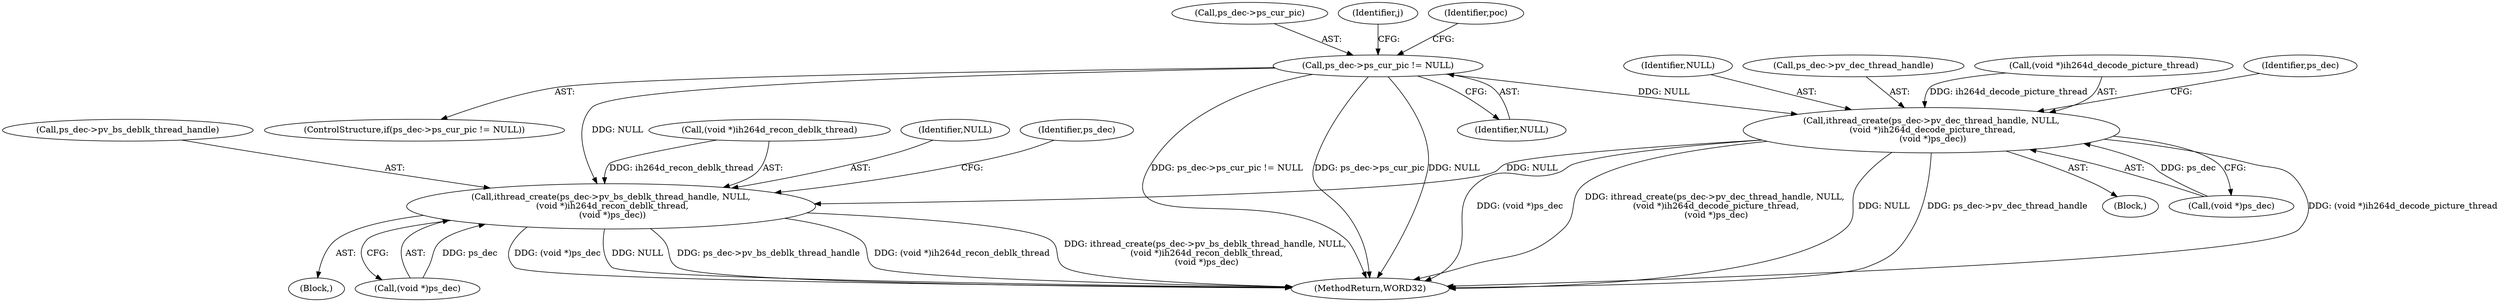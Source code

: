 digraph "0_Android_4a524d3a8ae9aa20c36430008e6bd429443f8f1d_1@pointer" {
"1000276" [label="(Call,ps_dec->ps_cur_pic != NULL)"];
"1000404" [label="(Call,ithread_create(ps_dec->pv_dec_thread_handle, NULL,\n (void *)ih264d_decode_picture_thread,\n (void *)ps_dec))"];
"1000448" [label="(Call,ithread_create(ps_dec->pv_bs_deblk_thread_handle, NULL,\n (void *)ih264d_recon_deblk_thread,\n (void *)ps_dec))"];
"1000409" [label="(Call,(void *)ih264d_decode_picture_thread)"];
"1000276" [label="(Call,ps_dec->ps_cur_pic != NULL)"];
"1000442" [label="(Block,)"];
"1000277" [label="(Call,ps_dec->ps_cur_pic)"];
"1000403" [label="(Block,)"];
"1000461" [label="(Identifier,ps_dec)"];
"1000412" [label="(Call,(void *)ps_dec)"];
"1000456" [label="(Call,(void *)ps_dec)"];
"1000408" [label="(Identifier,NULL)"];
"1000453" [label="(Call,(void *)ih264d_recon_deblk_thread)"];
"1000452" [label="(Identifier,NULL)"];
"1000405" [label="(Call,ps_dec->pv_dec_thread_handle)"];
"1000449" [label="(Call,ps_dec->pv_bs_deblk_thread_handle)"];
"1000280" [label="(Identifier,NULL)"];
"1001278" [label="(MethodReturn,WORD32)"];
"1000275" [label="(ControlStructure,if(ps_dec->ps_cur_pic != NULL))"];
"1000291" [label="(Identifier,j)"];
"1000282" [label="(Identifier,poc)"];
"1000448" [label="(Call,ithread_create(ps_dec->pv_bs_deblk_thread_handle, NULL,\n (void *)ih264d_recon_deblk_thread,\n (void *)ps_dec))"];
"1000417" [label="(Identifier,ps_dec)"];
"1000404" [label="(Call,ithread_create(ps_dec->pv_dec_thread_handle, NULL,\n (void *)ih264d_decode_picture_thread,\n (void *)ps_dec))"];
"1000276" -> "1000275"  [label="AST: "];
"1000276" -> "1000280"  [label="CFG: "];
"1000277" -> "1000276"  [label="AST: "];
"1000280" -> "1000276"  [label="AST: "];
"1000282" -> "1000276"  [label="CFG: "];
"1000291" -> "1000276"  [label="CFG: "];
"1000276" -> "1001278"  [label="DDG: NULL"];
"1000276" -> "1001278"  [label="DDG: ps_dec->ps_cur_pic != NULL"];
"1000276" -> "1001278"  [label="DDG: ps_dec->ps_cur_pic"];
"1000276" -> "1000404"  [label="DDG: NULL"];
"1000276" -> "1000448"  [label="DDG: NULL"];
"1000404" -> "1000403"  [label="AST: "];
"1000404" -> "1000412"  [label="CFG: "];
"1000405" -> "1000404"  [label="AST: "];
"1000408" -> "1000404"  [label="AST: "];
"1000409" -> "1000404"  [label="AST: "];
"1000412" -> "1000404"  [label="AST: "];
"1000417" -> "1000404"  [label="CFG: "];
"1000404" -> "1001278"  [label="DDG: ps_dec->pv_dec_thread_handle"];
"1000404" -> "1001278"  [label="DDG: (void *)ih264d_decode_picture_thread"];
"1000404" -> "1001278"  [label="DDG: (void *)ps_dec"];
"1000404" -> "1001278"  [label="DDG: ithread_create(ps_dec->pv_dec_thread_handle, NULL,\n (void *)ih264d_decode_picture_thread,\n (void *)ps_dec)"];
"1000404" -> "1001278"  [label="DDG: NULL"];
"1000409" -> "1000404"  [label="DDG: ih264d_decode_picture_thread"];
"1000412" -> "1000404"  [label="DDG: ps_dec"];
"1000404" -> "1000448"  [label="DDG: NULL"];
"1000448" -> "1000442"  [label="AST: "];
"1000448" -> "1000456"  [label="CFG: "];
"1000449" -> "1000448"  [label="AST: "];
"1000452" -> "1000448"  [label="AST: "];
"1000453" -> "1000448"  [label="AST: "];
"1000456" -> "1000448"  [label="AST: "];
"1000461" -> "1000448"  [label="CFG: "];
"1000448" -> "1001278"  [label="DDG: NULL"];
"1000448" -> "1001278"  [label="DDG: ps_dec->pv_bs_deblk_thread_handle"];
"1000448" -> "1001278"  [label="DDG: (void *)ih264d_recon_deblk_thread"];
"1000448" -> "1001278"  [label="DDG: ithread_create(ps_dec->pv_bs_deblk_thread_handle, NULL,\n (void *)ih264d_recon_deblk_thread,\n (void *)ps_dec)"];
"1000448" -> "1001278"  [label="DDG: (void *)ps_dec"];
"1000453" -> "1000448"  [label="DDG: ih264d_recon_deblk_thread"];
"1000456" -> "1000448"  [label="DDG: ps_dec"];
}
